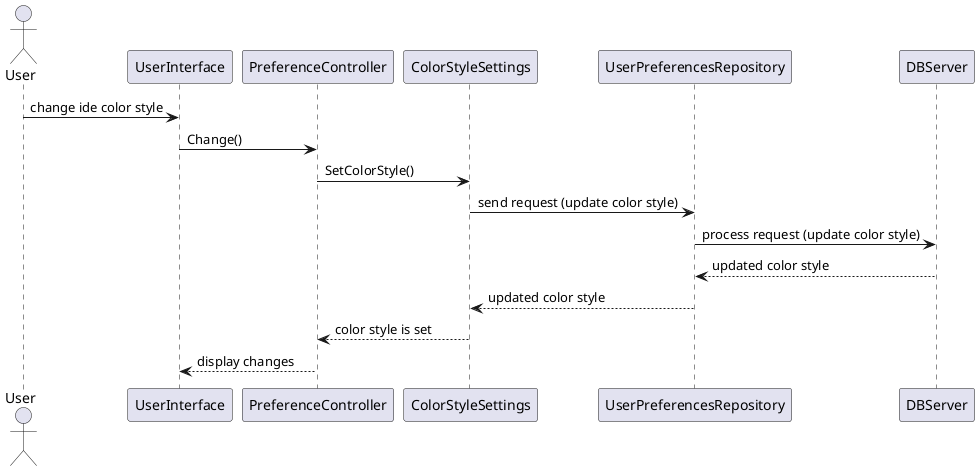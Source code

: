 @startuml
actor User as User
participant UserInterface as UI
participant PreferenceController
participant ColorStyleSettings
participant UserPreferencesRepository
participant DBServer
User -> UI: change ide color style
UI -> PreferenceController: Change()
PreferenceController -> ColorStyleSettings: SetColorStyle()
ColorStyleSettings -> UserPreferencesRepository: send request (update color style)
UserPreferencesRepository -> DBServer: process request (update color style)
UserPreferencesRepository <-- DBServer: updated color style
ColorStyleSettings <-- UserPreferencesRepository: updated color style
PreferenceController <-- ColorStyleSettings: color style is set
UI <-- PreferenceController: display changes
@enduml
